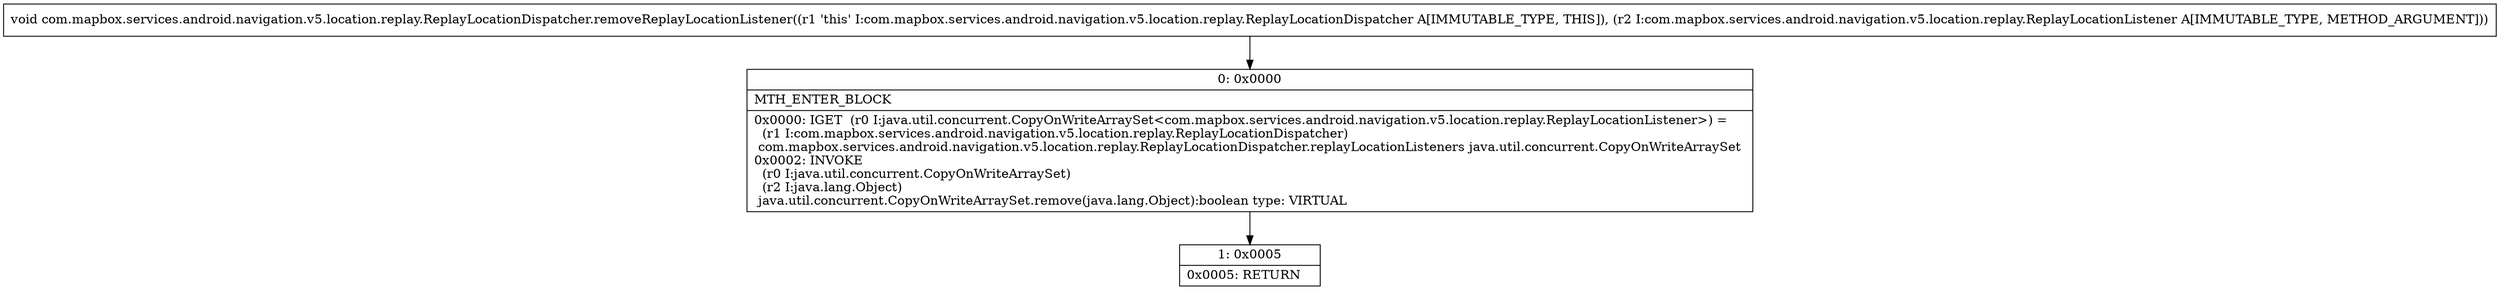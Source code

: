 digraph "CFG forcom.mapbox.services.android.navigation.v5.location.replay.ReplayLocationDispatcher.removeReplayLocationListener(Lcom\/mapbox\/services\/android\/navigation\/v5\/location\/replay\/ReplayLocationListener;)V" {
Node_0 [shape=record,label="{0\:\ 0x0000|MTH_ENTER_BLOCK\l|0x0000: IGET  (r0 I:java.util.concurrent.CopyOnWriteArraySet\<com.mapbox.services.android.navigation.v5.location.replay.ReplayLocationListener\>) = \l  (r1 I:com.mapbox.services.android.navigation.v5.location.replay.ReplayLocationDispatcher)\l com.mapbox.services.android.navigation.v5.location.replay.ReplayLocationDispatcher.replayLocationListeners java.util.concurrent.CopyOnWriteArraySet \l0x0002: INVOKE  \l  (r0 I:java.util.concurrent.CopyOnWriteArraySet)\l  (r2 I:java.lang.Object)\l java.util.concurrent.CopyOnWriteArraySet.remove(java.lang.Object):boolean type: VIRTUAL \l}"];
Node_1 [shape=record,label="{1\:\ 0x0005|0x0005: RETURN   \l}"];
MethodNode[shape=record,label="{void com.mapbox.services.android.navigation.v5.location.replay.ReplayLocationDispatcher.removeReplayLocationListener((r1 'this' I:com.mapbox.services.android.navigation.v5.location.replay.ReplayLocationDispatcher A[IMMUTABLE_TYPE, THIS]), (r2 I:com.mapbox.services.android.navigation.v5.location.replay.ReplayLocationListener A[IMMUTABLE_TYPE, METHOD_ARGUMENT])) }"];
MethodNode -> Node_0;
Node_0 -> Node_1;
}

